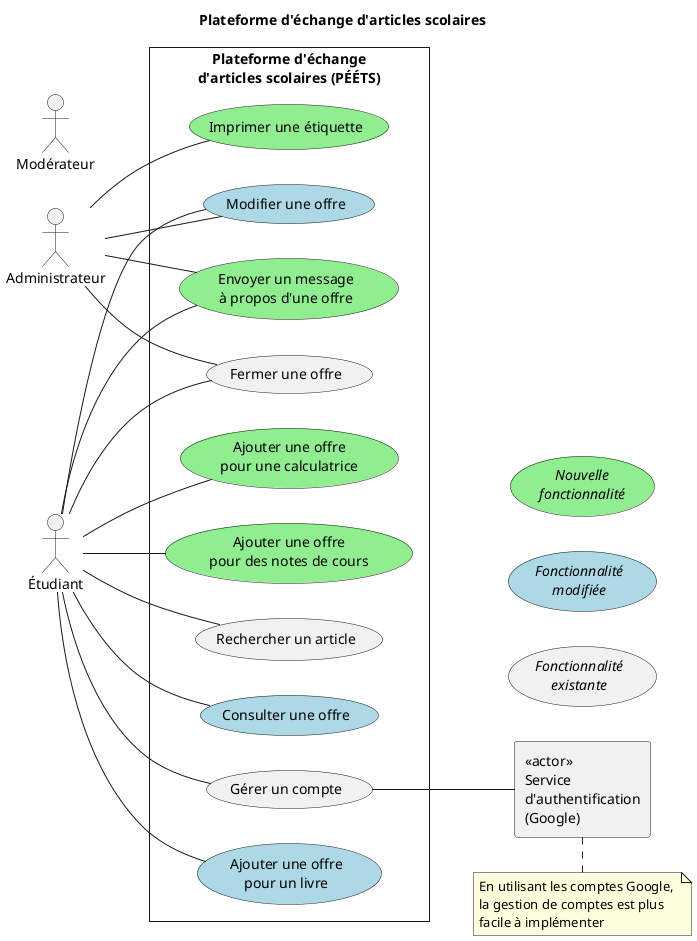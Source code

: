 @startuml
title Plateforme d'échange d'articles scolaires
left to right direction
skinparam style strictuml
skinparam packageStyle rect
actor Administrateur
actor Étudiant
actor Modérateur
rectangle "<<actor>>\nService\nd'authentification\n(Google)" as SA
rectangle "Plateforme d'échange\nd'articles scolaires (PÉÉTS)" {
  (Gérer un compte) as GC
  (Ajouter une offre\npour un livre) as AOL #lightblue
  (Ajouter une offre\npour une calculatrice) as AOC #lightgreen
  (Ajouter une offre\npour des notes de cours) as AON #lightgreen
  (Modifier une offre) as MO #lightblue
  (Consulter une offre) as CO #lightblue
  (Envoyer un message\nà propos d'une offre) as EM #lightgreen
  (Imprimer une étiquette) as IE #lightgreen
  Étudiant -- GC
  GC -- SA
  Étudiant -- AOL
  Étudiant -- AON
  Étudiant -- AOC
  Étudiant -- MO
  Étudiant -- (Fermer une offre) 
  Étudiant -- (Rechercher un article)
  Étudiant -- CO
  Étudiant -- EM
  Administrateur -- MO
  Administrateur -- (Fermer une offre)
  Administrateur -- IE
  Administrateur -- EM
}
'légende, expliquer les couleurs
(//Nouvelle//\n//fonctionnalité//) as nf #lightgreen
(//Fonctionnalité//\n//modifiée//) as fm #lightblue
(//Fonctionnalité//\n//existante//) as fe
'forcer une mise en page avec les lignes cachées
nf -[#transparent]right- fm
fm -[#transparent]right- fe
fe -[#transparent]right- SA
note as N1
 En utilisant les comptes Google, 
 la gestion de comptes est plus
 facile à implémenter
end note
SA . N1
@enduml
